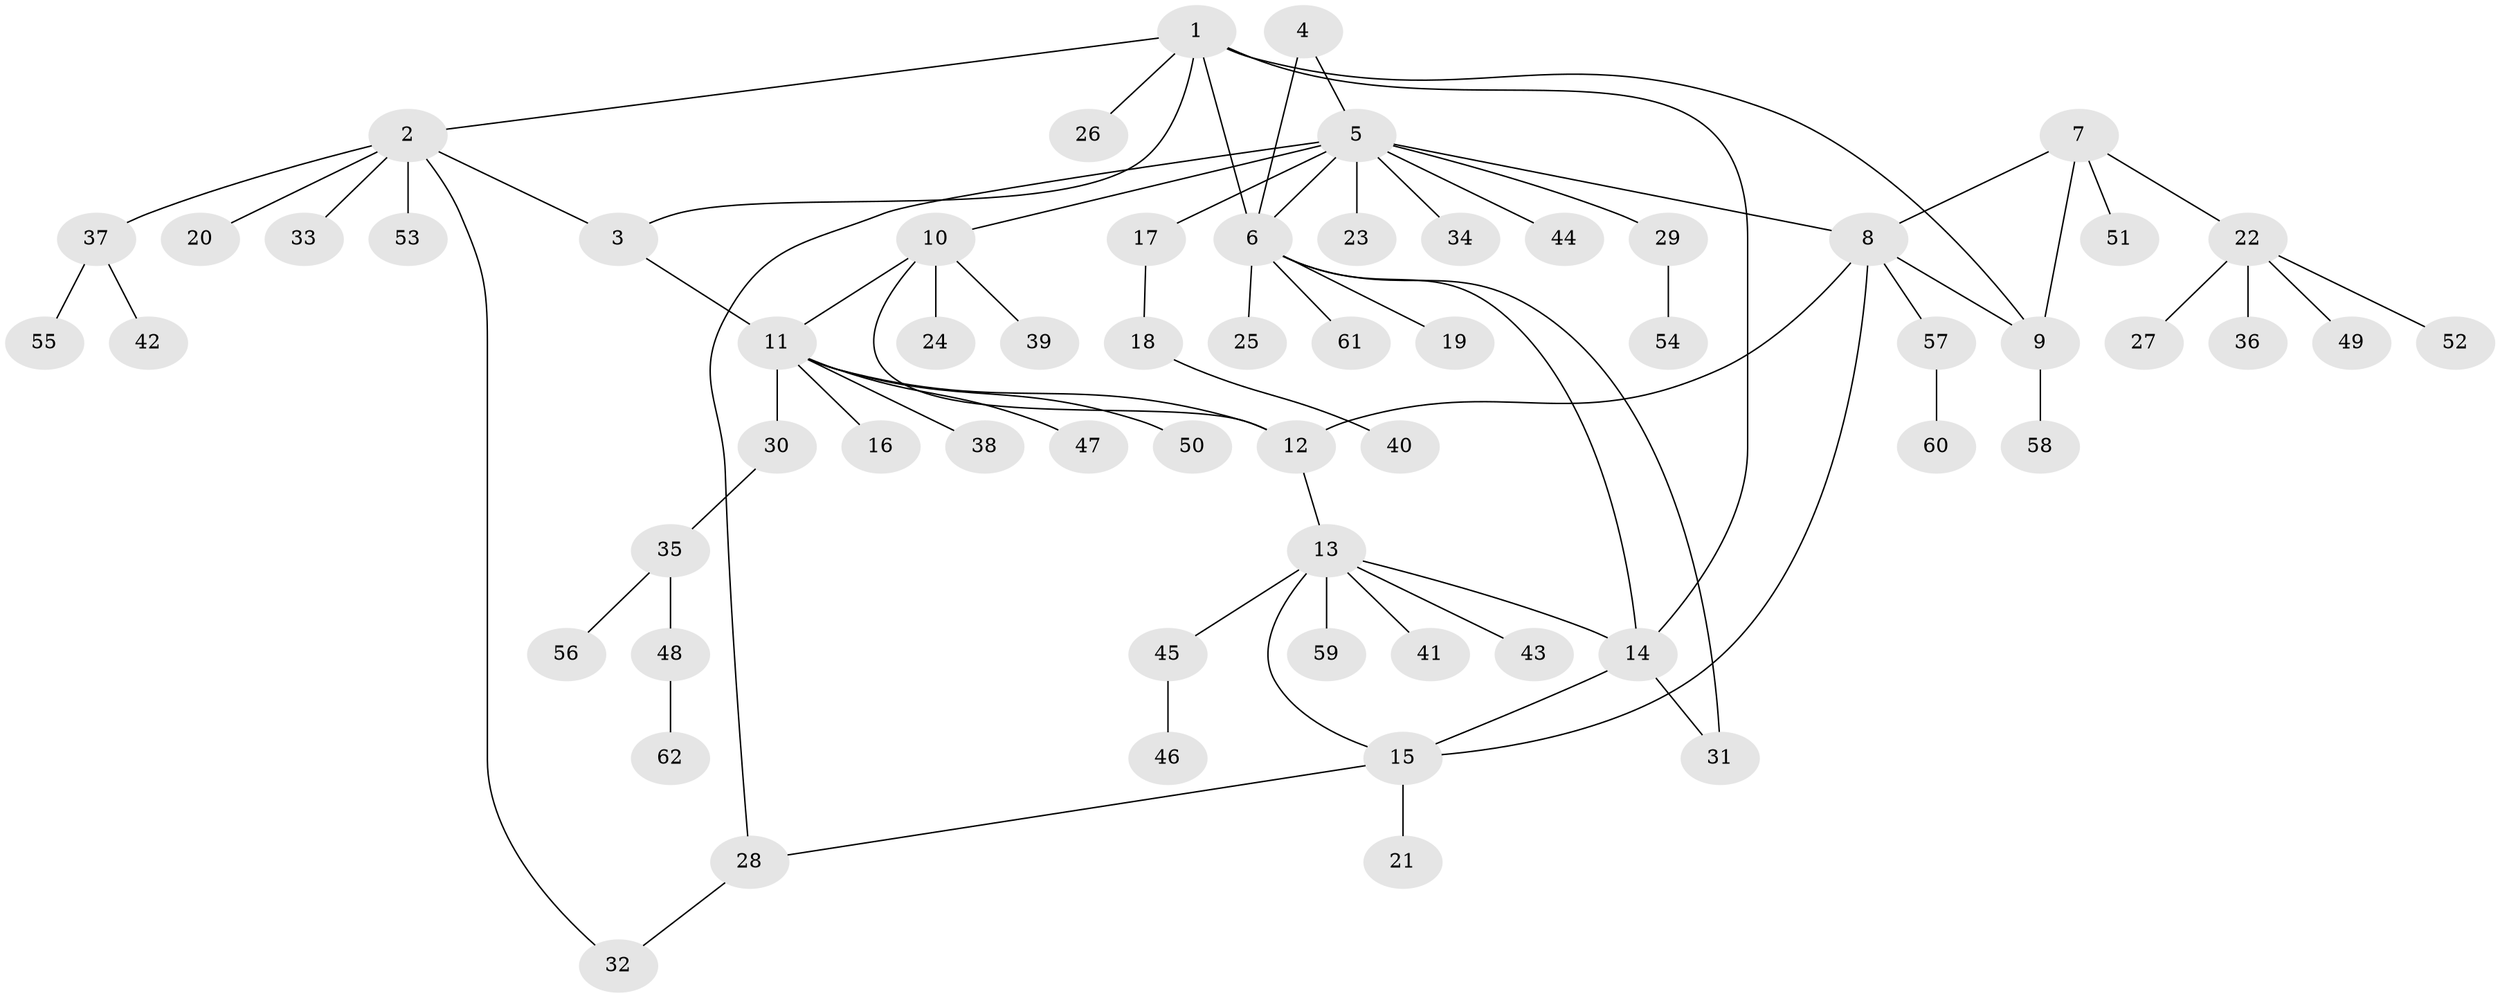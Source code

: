 // coarse degree distribution, {4: 0.12903225806451613, 7: 0.06451612903225806, 2: 0.1935483870967742, 8: 0.03225806451612903, 5: 0.06451612903225806, 3: 0.0967741935483871, 1: 0.41935483870967744}
// Generated by graph-tools (version 1.1) at 2025/52/03/04/25 22:52:15]
// undirected, 62 vertices, 75 edges
graph export_dot {
  node [color=gray90,style=filled];
  1;
  2;
  3;
  4;
  5;
  6;
  7;
  8;
  9;
  10;
  11;
  12;
  13;
  14;
  15;
  16;
  17;
  18;
  19;
  20;
  21;
  22;
  23;
  24;
  25;
  26;
  27;
  28;
  29;
  30;
  31;
  32;
  33;
  34;
  35;
  36;
  37;
  38;
  39;
  40;
  41;
  42;
  43;
  44;
  45;
  46;
  47;
  48;
  49;
  50;
  51;
  52;
  53;
  54;
  55;
  56;
  57;
  58;
  59;
  60;
  61;
  62;
  1 -- 2;
  1 -- 3;
  1 -- 6;
  1 -- 9;
  1 -- 14;
  1 -- 26;
  2 -- 3;
  2 -- 20;
  2 -- 32;
  2 -- 33;
  2 -- 37;
  2 -- 53;
  3 -- 11;
  4 -- 5;
  4 -- 6;
  5 -- 6;
  5 -- 8;
  5 -- 10;
  5 -- 17;
  5 -- 23;
  5 -- 28;
  5 -- 29;
  5 -- 34;
  5 -- 44;
  6 -- 14;
  6 -- 19;
  6 -- 25;
  6 -- 31;
  6 -- 61;
  7 -- 8;
  7 -- 9;
  7 -- 22;
  7 -- 51;
  8 -- 9;
  8 -- 12;
  8 -- 15;
  8 -- 57;
  9 -- 58;
  10 -- 11;
  10 -- 12;
  10 -- 24;
  10 -- 39;
  11 -- 12;
  11 -- 16;
  11 -- 30;
  11 -- 38;
  11 -- 47;
  11 -- 50;
  12 -- 13;
  13 -- 14;
  13 -- 15;
  13 -- 41;
  13 -- 43;
  13 -- 45;
  13 -- 59;
  14 -- 15;
  14 -- 31;
  15 -- 21;
  15 -- 28;
  17 -- 18;
  18 -- 40;
  22 -- 27;
  22 -- 36;
  22 -- 49;
  22 -- 52;
  28 -- 32;
  29 -- 54;
  30 -- 35;
  35 -- 48;
  35 -- 56;
  37 -- 42;
  37 -- 55;
  45 -- 46;
  48 -- 62;
  57 -- 60;
}
